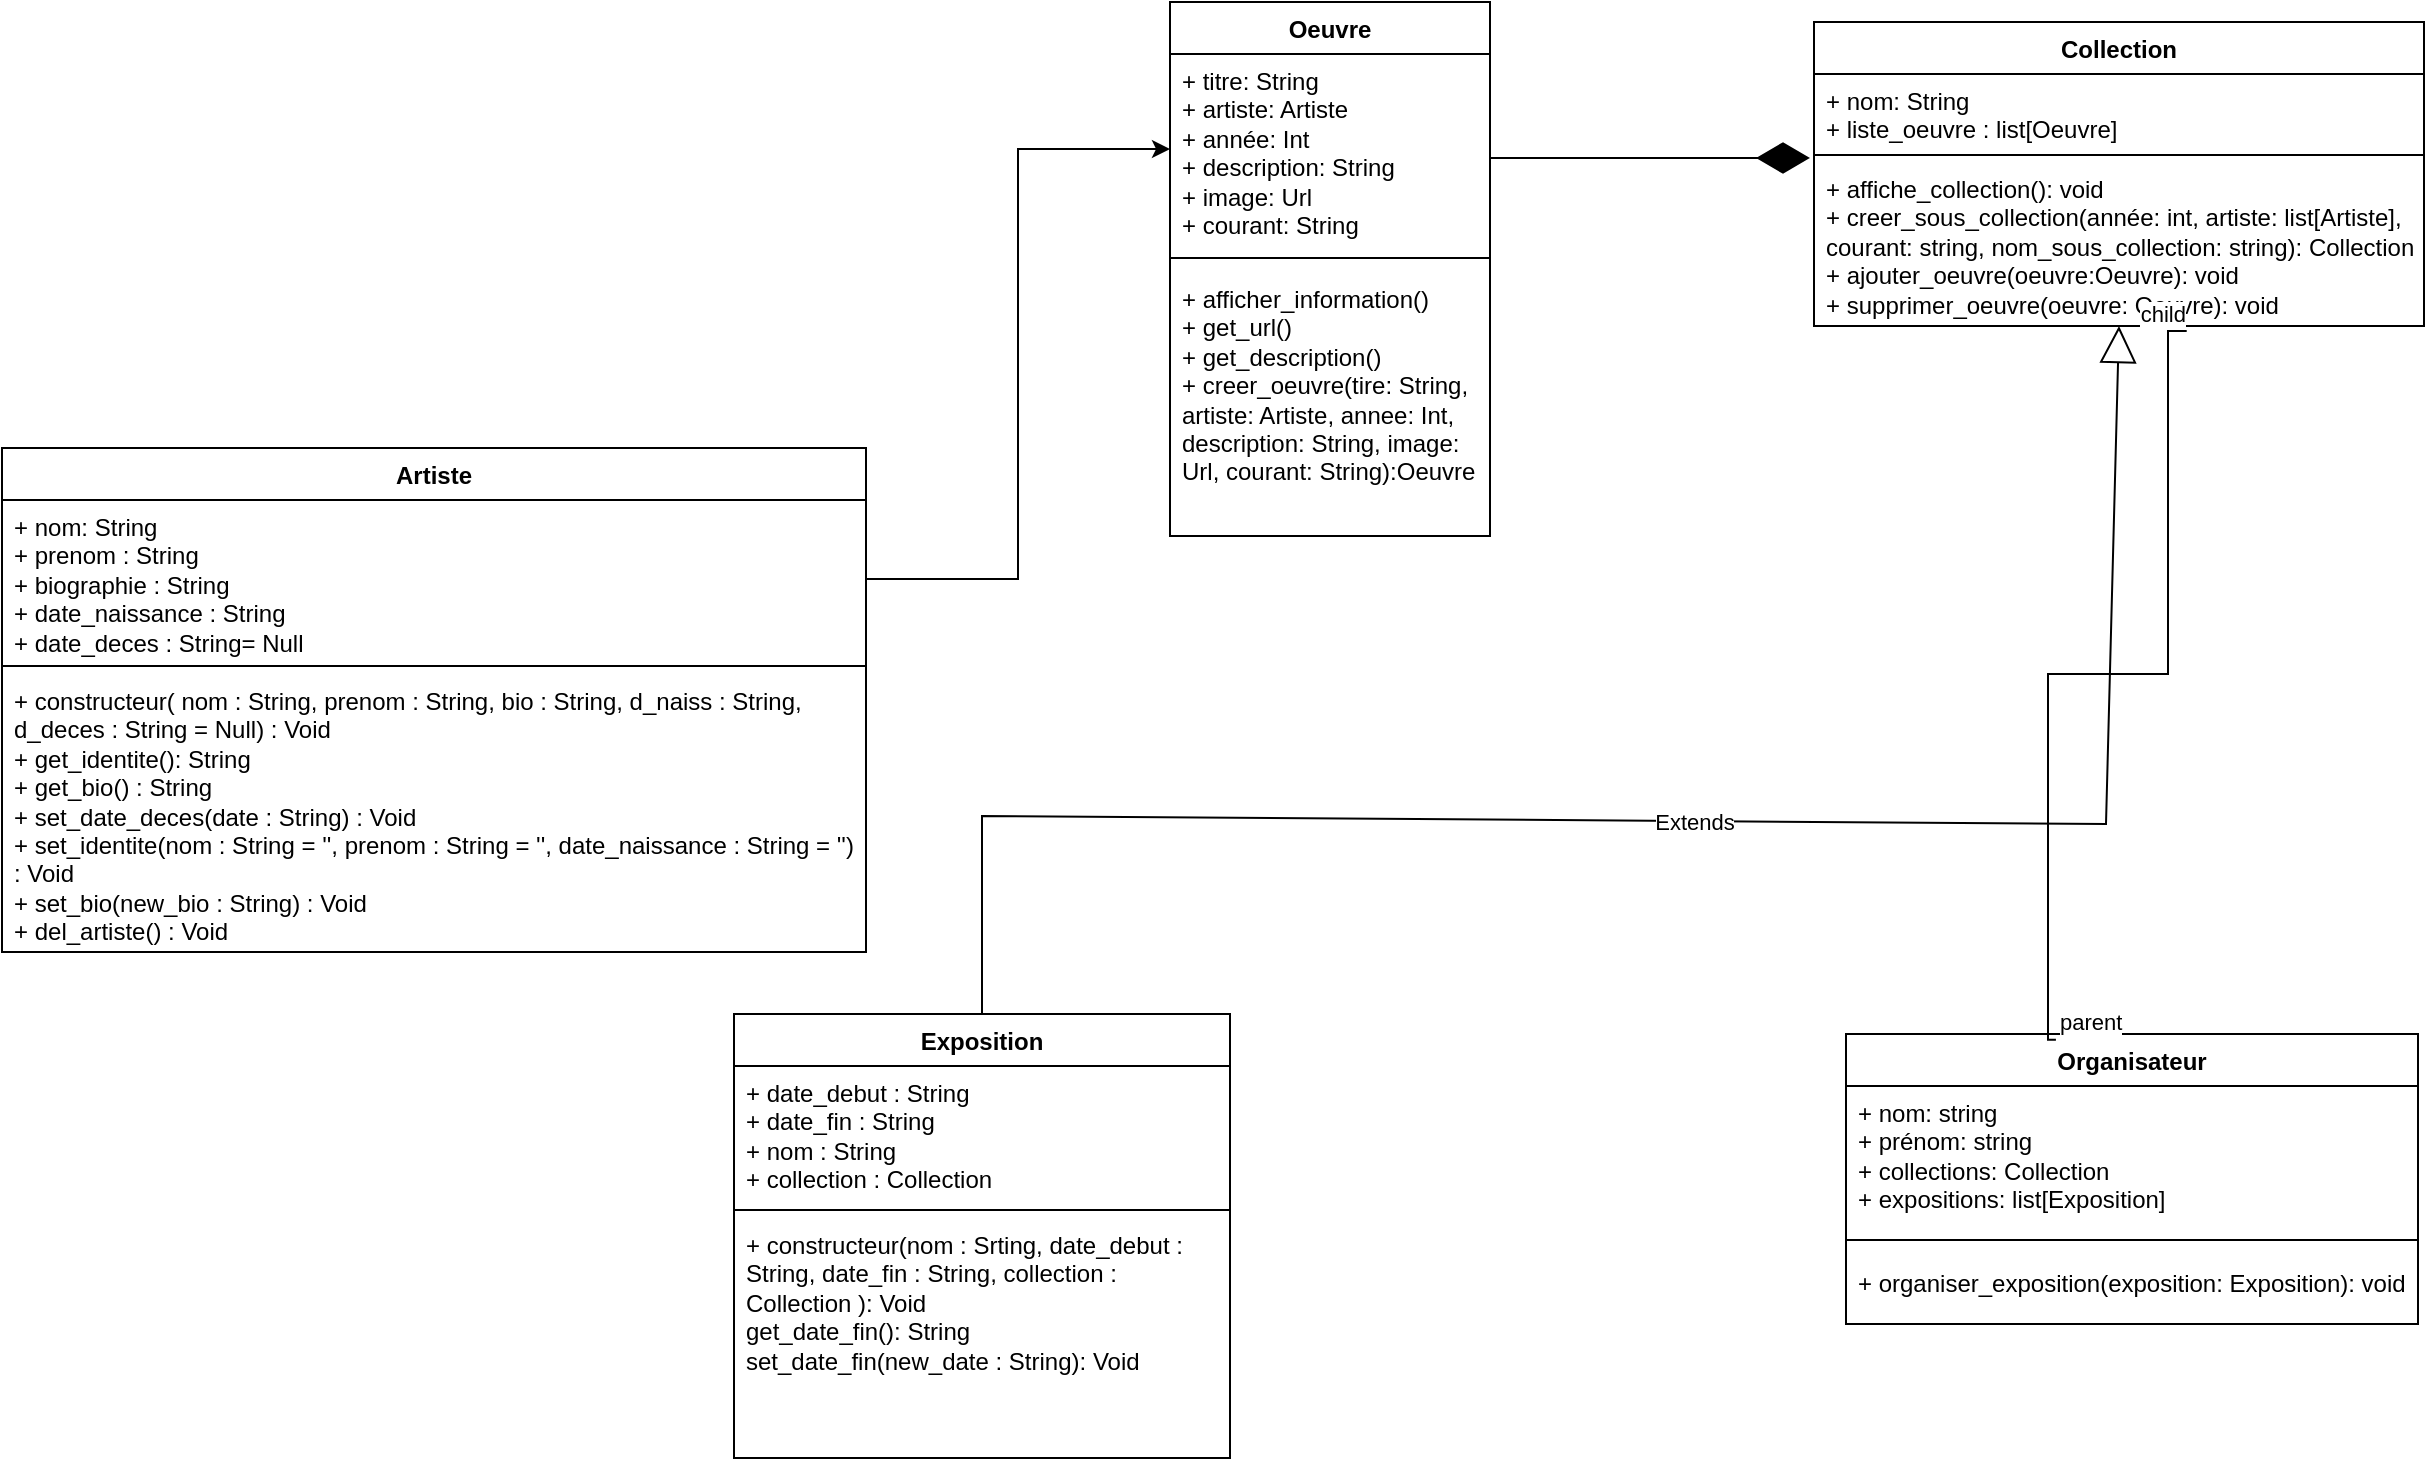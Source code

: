 <mxfile version="24.8.2">
  <diagram id="C5RBs43oDa-KdzZeNtuy" name="Page-1">
    <mxGraphModel dx="1621" dy="414" grid="0" gridSize="10" guides="1" tooltips="1" connect="1" arrows="1" fold="1" page="1" pageScale="1" pageWidth="827" pageHeight="1169" math="0" shadow="0">
      <root>
        <mxCell id="WIyWlLk6GJQsqaUBKTNV-0" />
        <mxCell id="WIyWlLk6GJQsqaUBKTNV-1" parent="WIyWlLk6GJQsqaUBKTNV-0" />
        <mxCell id="evRFQ8Dqrcnhtjwd-w8t-0" value="Oeuvre" style="swimlane;fontStyle=1;align=center;verticalAlign=top;childLayout=stackLayout;horizontal=1;startSize=26;horizontalStack=0;resizeParent=1;resizeParentMax=0;resizeLast=0;collapsible=1;marginBottom=0;whiteSpace=wrap;html=1;" parent="WIyWlLk6GJQsqaUBKTNV-1" vertex="1">
          <mxGeometry x="141" y="24" width="160" height="267" as="geometry" />
        </mxCell>
        <mxCell id="evRFQ8Dqrcnhtjwd-w8t-1" value="&lt;span style=&quot;text-wrap-mode: nowrap;&quot;&gt;+ titre: String&lt;/span&gt;&lt;br style=&quot;padding: 0px; margin: 0px; text-wrap-mode: nowrap;&quot;&gt;&lt;span style=&quot;text-wrap-mode: nowrap;&quot;&gt;+ artiste: Artiste&lt;/span&gt;&lt;br style=&quot;padding: 0px; margin: 0px; text-wrap-mode: nowrap;&quot;&gt;&lt;span style=&quot;text-wrap-mode: nowrap;&quot;&gt;+ année: Int&lt;/span&gt;&lt;br style=&quot;padding: 0px; margin: 0px; text-wrap-mode: nowrap;&quot;&gt;&lt;span style=&quot;text-wrap-mode: nowrap;&quot;&gt;+ description: String&lt;/span&gt;&lt;br style=&quot;padding: 0px; margin: 0px; text-wrap-mode: nowrap;&quot;&gt;&lt;span style=&quot;text-wrap-mode: nowrap;&quot;&gt;+ image: Url&lt;/span&gt;&lt;div&gt;&lt;span style=&quot;text-wrap-mode: nowrap;&quot;&gt;+ courant: String&lt;/span&gt;&lt;/div&gt;&lt;div&gt;&lt;span style=&quot;text-wrap-mode: nowrap;&quot;&gt;&lt;br&gt;&lt;/span&gt;&lt;/div&gt;" style="text;strokeColor=none;fillColor=none;align=left;verticalAlign=top;spacingLeft=4;spacingRight=4;overflow=hidden;rotatable=0;points=[[0,0.5],[1,0.5]];portConstraint=eastwest;whiteSpace=wrap;html=1;" parent="evRFQ8Dqrcnhtjwd-w8t-0" vertex="1">
          <mxGeometry y="26" width="160" height="95" as="geometry" />
        </mxCell>
        <mxCell id="evRFQ8Dqrcnhtjwd-w8t-2" value="" style="line;strokeWidth=1;fillColor=none;align=left;verticalAlign=middle;spacingTop=-1;spacingLeft=3;spacingRight=3;rotatable=0;labelPosition=right;points=[];portConstraint=eastwest;strokeColor=inherit;" parent="evRFQ8Dqrcnhtjwd-w8t-0" vertex="1">
          <mxGeometry y="121" width="160" height="14" as="geometry" />
        </mxCell>
        <mxCell id="evRFQ8Dqrcnhtjwd-w8t-3" value="+ afficher_information()&lt;div&gt;+ get_url()&lt;/div&gt;&lt;div&gt;+&amp;nbsp;&lt;span style=&quot;background-color: initial;&quot;&gt;get_description()&lt;/span&gt;&lt;/div&gt;&lt;div&gt;&lt;span style=&quot;background-color: initial;&quot;&gt;+ creer_oeuvre(tire: String, artiste: Artiste, annee: Int, description: String, image: Url, courant: String):Oeuvre&lt;/span&gt;&lt;/div&gt;" style="text;strokeColor=none;fillColor=none;align=left;verticalAlign=top;spacingLeft=4;spacingRight=4;overflow=hidden;rotatable=0;points=[[0,0.5],[1,0.5]];portConstraint=eastwest;whiteSpace=wrap;html=1;" parent="evRFQ8Dqrcnhtjwd-w8t-0" vertex="1">
          <mxGeometry y="135" width="160" height="132" as="geometry" />
        </mxCell>
        <mxCell id="I2Vo8YAyR-l4Du6Dh9Zq-0" value="Artiste" style="swimlane;fontStyle=1;align=center;verticalAlign=top;childLayout=stackLayout;horizontal=1;startSize=26;horizontalStack=0;resizeParent=1;resizeParentMax=0;resizeLast=0;collapsible=1;marginBottom=0;whiteSpace=wrap;html=1;" vertex="1" parent="WIyWlLk6GJQsqaUBKTNV-1">
          <mxGeometry x="-443" y="247" width="432" height="252" as="geometry" />
        </mxCell>
        <mxCell id="I2Vo8YAyR-l4Du6Dh9Zq-1" value="&lt;div&gt;+ nom: String&lt;/div&gt;&lt;div&gt;+ prenom : String&lt;/div&gt;&lt;div&gt;+ biographie : String&lt;/div&gt;&lt;div&gt;+ date_naissance : String&lt;/div&gt;&lt;div&gt;+ date_deces : String= Null&lt;br&gt;&lt;/div&gt;&lt;div&gt;&lt;br&gt;&lt;/div&gt;" style="text;strokeColor=none;fillColor=none;align=left;verticalAlign=top;spacingLeft=4;spacingRight=4;overflow=hidden;rotatable=0;points=[[0,0.5],[1,0.5]];portConstraint=eastwest;whiteSpace=wrap;html=1;" vertex="1" parent="I2Vo8YAyR-l4Du6Dh9Zq-0">
          <mxGeometry y="26" width="432" height="79" as="geometry" />
        </mxCell>
        <mxCell id="I2Vo8YAyR-l4Du6Dh9Zq-2" value="" style="line;strokeWidth=1;fillColor=none;align=left;verticalAlign=middle;spacingTop=-1;spacingLeft=3;spacingRight=3;rotatable=0;labelPosition=right;points=[];portConstraint=eastwest;strokeColor=inherit;" vertex="1" parent="I2Vo8YAyR-l4Du6Dh9Zq-0">
          <mxGeometry y="105" width="432" height="8" as="geometry" />
        </mxCell>
        <mxCell id="I2Vo8YAyR-l4Du6Dh9Zq-3" value="&lt;div&gt;+ constructeur( nom : String, prenom : String, bio : String, d_naiss : String, d_deces : String = Null) : Void&lt;br&gt;&lt;/div&gt;&lt;div&gt;+ get_identite(): String&lt;/div&gt;&lt;div&gt;+ get_bio() : String&lt;/div&gt;&lt;div&gt;+ set_date_deces(date : String) : Void&lt;/div&gt;&lt;div&gt;+ set_identite(nom : String = &#39;&#39;, prenom : String = &#39;&#39;, date_naissance : String = &#39;&#39;) : Void&lt;/div&gt;&lt;div&gt;+ set_bio(new_bio : String) : Void&lt;/div&gt;&lt;div&gt;+ del_artiste() : Void&lt;br&gt;&lt;/div&gt;&lt;div&gt;&amp;nbsp;&lt;br&gt;&lt;/div&gt;" style="text;strokeColor=none;fillColor=none;align=left;verticalAlign=top;spacingLeft=4;spacingRight=4;overflow=hidden;rotatable=0;points=[[0,0.5],[1,0.5]];portConstraint=eastwest;whiteSpace=wrap;html=1;" vertex="1" parent="I2Vo8YAyR-l4Du6Dh9Zq-0">
          <mxGeometry y="113" width="432" height="139" as="geometry" />
        </mxCell>
        <mxCell id="evRFQ8Dqrcnhtjwd-w8t-5" value="Collection" style="swimlane;fontStyle=1;align=center;verticalAlign=top;childLayout=stackLayout;horizontal=1;startSize=26;horizontalStack=0;resizeParent=1;resizeParentMax=0;resizeLast=0;collapsible=1;marginBottom=0;whiteSpace=wrap;html=1;" vertex="1" parent="WIyWlLk6GJQsqaUBKTNV-1">
          <mxGeometry x="463" y="34" width="305" height="152" as="geometry" />
        </mxCell>
        <mxCell id="evRFQ8Dqrcnhtjwd-w8t-6" value="+ nom: String&lt;div&gt;&lt;div&gt;+ liste_oeuvre : list[Oeuvre]&lt;/div&gt;&lt;/div&gt;" style="text;strokeColor=none;fillColor=none;align=left;verticalAlign=top;spacingLeft=4;spacingRight=4;overflow=hidden;rotatable=0;points=[[0,0.5],[1,0.5]];portConstraint=eastwest;whiteSpace=wrap;html=1;" vertex="1" parent="evRFQ8Dqrcnhtjwd-w8t-5">
          <mxGeometry y="26" width="305" height="37" as="geometry" />
        </mxCell>
        <mxCell id="evRFQ8Dqrcnhtjwd-w8t-7" value="" style="line;strokeWidth=1;fillColor=none;align=left;verticalAlign=middle;spacingTop=-1;spacingLeft=3;spacingRight=3;rotatable=0;labelPosition=right;points=[];portConstraint=eastwest;strokeColor=inherit;" vertex="1" parent="evRFQ8Dqrcnhtjwd-w8t-5">
          <mxGeometry y="63" width="305" height="7" as="geometry" />
        </mxCell>
        <mxCell id="evRFQ8Dqrcnhtjwd-w8t-8" value="+ affiche_collection(): void&lt;div&gt;+ creer_sous_collection(année: int, artiste: list[Artiste], courant: string, nom_sous_collection: string): Collection&lt;/div&gt;&lt;div&gt;+ ajouter_oeuvre(oeuvre:Oeuvre): void&lt;/div&gt;&lt;div&gt;+ supprimer_oeuvre(oeuvre: Oeuvre): void&lt;/div&gt;" style="text;strokeColor=none;fillColor=none;align=left;verticalAlign=top;spacingLeft=4;spacingRight=4;overflow=hidden;rotatable=0;points=[[0,0.5],[1,0.5]];portConstraint=eastwest;whiteSpace=wrap;html=1;" vertex="1" parent="evRFQ8Dqrcnhtjwd-w8t-5">
          <mxGeometry y="70" width="305" height="82" as="geometry" />
        </mxCell>
        <mxCell id="evRFQ8Dqrcnhtjwd-w8t-9" value="" style="endArrow=diamondThin;endFill=1;endSize=24;html=1;rounded=0;" edge="1" parent="WIyWlLk6GJQsqaUBKTNV-1">
          <mxGeometry width="160" relative="1" as="geometry">
            <mxPoint x="301" y="102" as="sourcePoint" />
            <mxPoint x="461" y="102" as="targetPoint" />
          </mxGeometry>
        </mxCell>
        <mxCell id="I2Vo8YAyR-l4Du6Dh9Zq-4" value="Exposition" style="swimlane;fontStyle=1;align=center;verticalAlign=top;childLayout=stackLayout;horizontal=1;startSize=26;horizontalStack=0;resizeParent=1;resizeParentMax=0;resizeLast=0;collapsible=1;marginBottom=0;whiteSpace=wrap;html=1;" vertex="1" parent="WIyWlLk6GJQsqaUBKTNV-1">
          <mxGeometry x="-77" y="530" width="248" height="222" as="geometry" />
        </mxCell>
        <mxCell id="I2Vo8YAyR-l4Du6Dh9Zq-5" value="&lt;div&gt;+ date_debut : String&lt;/div&gt;&lt;div&gt;+ date_fin : String&lt;/div&gt;&lt;div&gt;+ nom : String&lt;/div&gt;&lt;div&gt;+ collection : Collection&lt;br&gt;&lt;/div&gt;" style="text;strokeColor=none;fillColor=none;align=left;verticalAlign=top;spacingLeft=4;spacingRight=4;overflow=hidden;rotatable=0;points=[[0,0.5],[1,0.5]];portConstraint=eastwest;whiteSpace=wrap;html=1;" vertex="1" parent="I2Vo8YAyR-l4Du6Dh9Zq-4">
          <mxGeometry y="26" width="248" height="68" as="geometry" />
        </mxCell>
        <mxCell id="I2Vo8YAyR-l4Du6Dh9Zq-6" value="" style="line;strokeWidth=1;fillColor=none;align=left;verticalAlign=middle;spacingTop=-1;spacingLeft=3;spacingRight=3;rotatable=0;labelPosition=right;points=[];portConstraint=eastwest;strokeColor=inherit;" vertex="1" parent="I2Vo8YAyR-l4Du6Dh9Zq-4">
          <mxGeometry y="94" width="248" height="8" as="geometry" />
        </mxCell>
        <mxCell id="I2Vo8YAyR-l4Du6Dh9Zq-7" value="&lt;div&gt;+ constructeur(nom : Srting, date_debut : String, date_fin : String, collection : Collection ): Void&lt;/div&gt;&lt;div&gt;get_date_fin(): String&lt;/div&gt;&lt;div&gt;set_date_fin(new_date : String): Void&lt;br&gt;&lt;/div&gt;&lt;div&gt;&lt;br&gt;&lt;/div&gt;&lt;div&gt;&lt;br&gt;&lt;/div&gt;" style="text;strokeColor=none;fillColor=none;align=left;verticalAlign=top;spacingLeft=4;spacingRight=4;overflow=hidden;rotatable=0;points=[[0,0.5],[1,0.5]];portConstraint=eastwest;whiteSpace=wrap;html=1;" vertex="1" parent="I2Vo8YAyR-l4Du6Dh9Zq-4">
          <mxGeometry y="102" width="248" height="120" as="geometry" />
        </mxCell>
        <mxCell id="oPv2lNs6lQToN5GE80Rn-0" value="Organisateur" style="swimlane;fontStyle=1;align=center;verticalAlign=top;childLayout=stackLayout;horizontal=1;startSize=26;horizontalStack=0;resizeParent=1;resizeParentMax=0;resizeLast=0;collapsible=1;marginBottom=0;whiteSpace=wrap;html=1;" vertex="1" parent="WIyWlLk6GJQsqaUBKTNV-1">
          <mxGeometry x="479" y="540" width="286" height="145" as="geometry" />
        </mxCell>
        <mxCell id="oPv2lNs6lQToN5GE80Rn-1" value="+ nom: string&lt;div&gt;+ prénom: string&lt;/div&gt;&lt;div&gt;+ collections: Collection&lt;/div&gt;&lt;div&gt;+ expositions: list[Exposition]&lt;/div&gt;" style="text;strokeColor=none;fillColor=none;align=left;verticalAlign=top;spacingLeft=4;spacingRight=4;overflow=hidden;rotatable=0;points=[[0,0.5],[1,0.5]];portConstraint=eastwest;whiteSpace=wrap;html=1;" vertex="1" parent="oPv2lNs6lQToN5GE80Rn-0">
          <mxGeometry y="26" width="286" height="69" as="geometry" />
        </mxCell>
        <mxCell id="oPv2lNs6lQToN5GE80Rn-2" value="" style="line;strokeWidth=1;fillColor=none;align=left;verticalAlign=middle;spacingTop=-1;spacingLeft=3;spacingRight=3;rotatable=0;labelPosition=right;points=[];portConstraint=eastwest;strokeColor=inherit;" vertex="1" parent="oPv2lNs6lQToN5GE80Rn-0">
          <mxGeometry y="95" width="286" height="16" as="geometry" />
        </mxCell>
        <mxCell id="oPv2lNs6lQToN5GE80Rn-3" value="+ organiser_exposition(exposition: Exposition): void" style="text;strokeColor=none;fillColor=none;align=left;verticalAlign=top;spacingLeft=4;spacingRight=4;overflow=hidden;rotatable=0;points=[[0,0.5],[1,0.5]];portConstraint=eastwest;whiteSpace=wrap;html=1;" vertex="1" parent="oPv2lNs6lQToN5GE80Rn-0">
          <mxGeometry y="111" width="286" height="34" as="geometry" />
        </mxCell>
        <mxCell id="I2Vo8YAyR-l4Du6Dh9Zq-10" value="Extends" style="endArrow=block;endSize=16;endFill=0;html=1;rounded=0;entryX=0.5;entryY=1;entryDx=0;entryDy=0;exitX=0.5;exitY=0;exitDx=0;exitDy=0;" edge="1" parent="WIyWlLk6GJQsqaUBKTNV-1" source="I2Vo8YAyR-l4Du6Dh9Zq-4" target="evRFQ8Dqrcnhtjwd-w8t-5">
          <mxGeometry width="160" relative="1" as="geometry">
            <mxPoint x="193" y="482" as="sourcePoint" />
            <mxPoint x="430" y="335" as="targetPoint" />
            <Array as="points">
              <mxPoint x="47" y="431" />
              <mxPoint x="609" y="435" />
            </Array>
          </mxGeometry>
        </mxCell>
        <mxCell id="F8SHtybh7W9j-nXOx--l-0" value="" style="endArrow=none;html=1;edgeStyle=orthogonalEdgeStyle;rounded=0;entryX=0.611;entryY=1.03;entryDx=0;entryDy=0;entryPerimeter=0;exitX=0.367;exitY=0.02;exitDx=0;exitDy=0;exitPerimeter=0;" edge="1" parent="WIyWlLk6GJQsqaUBKTNV-1" source="oPv2lNs6lQToN5GE80Rn-0" target="evRFQ8Dqrcnhtjwd-w8t-8">
          <mxGeometry relative="1" as="geometry">
            <mxPoint x="328" y="421" as="sourcePoint" />
            <mxPoint x="488" y="421" as="targetPoint" />
            <Array as="points">
              <mxPoint x="580" y="360" />
              <mxPoint x="640" y="360" />
              <mxPoint x="640" y="188" />
            </Array>
          </mxGeometry>
        </mxCell>
        <mxCell id="F8SHtybh7W9j-nXOx--l-1" value="parent" style="edgeLabel;resizable=0;html=1;align=left;verticalAlign=bottom;" connectable="0" vertex="1" parent="F8SHtybh7W9j-nXOx--l-0">
          <mxGeometry x="-1" relative="1" as="geometry" />
        </mxCell>
        <mxCell id="F8SHtybh7W9j-nXOx--l-2" value="child" style="edgeLabel;resizable=0;html=1;align=right;verticalAlign=bottom;" connectable="0" vertex="1" parent="F8SHtybh7W9j-nXOx--l-0">
          <mxGeometry x="1" relative="1" as="geometry" />
        </mxCell>
        <mxCell id="F8SHtybh7W9j-nXOx--l-5" style="edgeStyle=orthogonalEdgeStyle;rounded=0;orthogonalLoop=1;jettySize=auto;html=1;exitX=1;exitY=0.5;exitDx=0;exitDy=0;entryX=0;entryY=0.5;entryDx=0;entryDy=0;" edge="1" parent="WIyWlLk6GJQsqaUBKTNV-1" source="I2Vo8YAyR-l4Du6Dh9Zq-1" target="evRFQ8Dqrcnhtjwd-w8t-1">
          <mxGeometry relative="1" as="geometry" />
        </mxCell>
      </root>
    </mxGraphModel>
  </diagram>
</mxfile>
